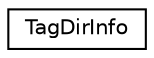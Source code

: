 digraph "Graphical Class Hierarchy"
{
 // INTERACTIVE_SVG=YES
  edge [fontname="Helvetica",fontsize="10",labelfontname="Helvetica",labelfontsize="10"];
  node [fontname="Helvetica",fontsize="10",shape=record];
  rankdir="LR";
  Node0 [label="TagDirInfo",height=0.2,width=0.4,color="black", fillcolor="white", style="filled",URL="$d8/d0d/class_tag_dir_info.html",tooltip="Container for directory specific info that can be read from a tagfile. "];
}
